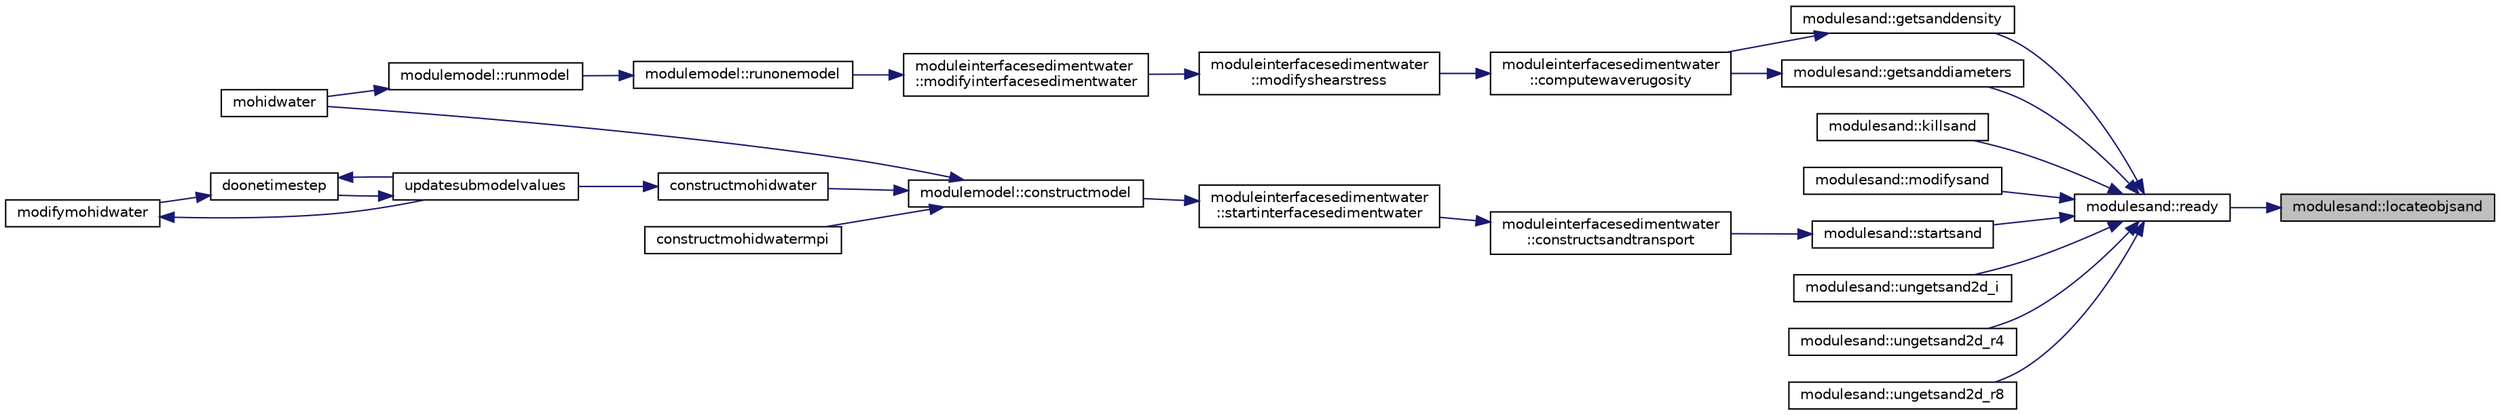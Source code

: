 digraph "modulesand::locateobjsand"
{
 // LATEX_PDF_SIZE
  edge [fontname="Helvetica",fontsize="10",labelfontname="Helvetica",labelfontsize="10"];
  node [fontname="Helvetica",fontsize="10",shape=record];
  rankdir="RL";
  Node1 [label="modulesand::locateobjsand",height=0.2,width=0.4,color="black", fillcolor="grey75", style="filled", fontcolor="black",tooltip=" "];
  Node1 -> Node2 [dir="back",color="midnightblue",fontsize="10",style="solid"];
  Node2 [label="modulesand::ready",height=0.2,width=0.4,color="black", fillcolor="white", style="filled",URL="$namespacemodulesand.html#a663024ee5ee19e5c00cce90c271934ea",tooltip=" "];
  Node2 -> Node3 [dir="back",color="midnightblue",fontsize="10",style="solid"];
  Node3 [label="modulesand::getsanddensity",height=0.2,width=0.4,color="black", fillcolor="white", style="filled",URL="$namespacemodulesand.html#a4e0db1b5661a069c0d842ef833c61439",tooltip=" "];
  Node3 -> Node4 [dir="back",color="midnightblue",fontsize="10",style="solid"];
  Node4 [label="moduleinterfacesedimentwater\l::computewaverugosity",height=0.2,width=0.4,color="black", fillcolor="white", style="filled",URL="$namespacemoduleinterfacesedimentwater.html#a25379264e67d8f64f1b5eb254353c22f",tooltip=" "];
  Node4 -> Node5 [dir="back",color="midnightblue",fontsize="10",style="solid"];
  Node5 [label="moduleinterfacesedimentwater\l::modifyshearstress",height=0.2,width=0.4,color="black", fillcolor="white", style="filled",URL="$namespacemoduleinterfacesedimentwater.html#a959fd8b47379cd24947cb35417c1563e",tooltip=" "];
  Node5 -> Node6 [dir="back",color="midnightblue",fontsize="10",style="solid"];
  Node6 [label="moduleinterfacesedimentwater\l::modifyinterfacesedimentwater",height=0.2,width=0.4,color="black", fillcolor="white", style="filled",URL="$namespacemoduleinterfacesedimentwater.html#ac36014e82a94f1ba694775e21f24b005",tooltip=" "];
  Node6 -> Node7 [dir="back",color="midnightblue",fontsize="10",style="solid"];
  Node7 [label="modulemodel::runonemodel",height=0.2,width=0.4,color="black", fillcolor="white", style="filled",URL="$namespacemodulemodel.html#ab22d85061a595a03c83c11766cba5587",tooltip=" "];
  Node7 -> Node8 [dir="back",color="midnightblue",fontsize="10",style="solid"];
  Node8 [label="modulemodel::runmodel",height=0.2,width=0.4,color="black", fillcolor="white", style="filled",URL="$namespacemodulemodel.html#a16a07d5b28a4877790acec46aed111b6",tooltip=" "];
  Node8 -> Node9 [dir="back",color="midnightblue",fontsize="10",style="solid"];
  Node9 [label="mohidwater",height=0.2,width=0.4,color="black", fillcolor="white", style="filled",URL="$_main_8_f90.html#a22cacab418d9e36dcaa8c3aef44b4185",tooltip=" "];
  Node2 -> Node10 [dir="back",color="midnightblue",fontsize="10",style="solid"];
  Node10 [label="modulesand::getsanddiameters",height=0.2,width=0.4,color="black", fillcolor="white", style="filled",URL="$namespacemodulesand.html#a622d6481ea9786885f9078db350e31ca",tooltip=" "];
  Node10 -> Node4 [dir="back",color="midnightblue",fontsize="10",style="solid"];
  Node2 -> Node11 [dir="back",color="midnightblue",fontsize="10",style="solid"];
  Node11 [label="modulesand::killsand",height=0.2,width=0.4,color="black", fillcolor="white", style="filled",URL="$namespacemodulesand.html#a29c3265b645ec50590d4d13545918a44",tooltip=" "];
  Node2 -> Node12 [dir="back",color="midnightblue",fontsize="10",style="solid"];
  Node12 [label="modulesand::modifysand",height=0.2,width=0.4,color="black", fillcolor="white", style="filled",URL="$namespacemodulesand.html#a72127773a460332746476a09b3380e49",tooltip=" "];
  Node2 -> Node13 [dir="back",color="midnightblue",fontsize="10",style="solid"];
  Node13 [label="modulesand::startsand",height=0.2,width=0.4,color="black", fillcolor="white", style="filled",URL="$namespacemodulesand.html#a40b3b2fd3451026e5dc113c11bf6ad57",tooltip=" "];
  Node13 -> Node14 [dir="back",color="midnightblue",fontsize="10",style="solid"];
  Node14 [label="moduleinterfacesedimentwater\l::constructsandtransport",height=0.2,width=0.4,color="black", fillcolor="white", style="filled",URL="$namespacemoduleinterfacesedimentwater.html#a73bbb1dff0427c5f11a6ca3dce2ac6fb",tooltip=" "];
  Node14 -> Node15 [dir="back",color="midnightblue",fontsize="10",style="solid"];
  Node15 [label="moduleinterfacesedimentwater\l::startinterfacesedimentwater",height=0.2,width=0.4,color="black", fillcolor="white", style="filled",URL="$namespacemoduleinterfacesedimentwater.html#ac4816996443451e1d6254c032bf000d5",tooltip=" "];
  Node15 -> Node16 [dir="back",color="midnightblue",fontsize="10",style="solid"];
  Node16 [label="modulemodel::constructmodel",height=0.2,width=0.4,color="black", fillcolor="white", style="filled",URL="$namespacemodulemodel.html#abcddd2b6e97f110b0c5b3bb00f069570",tooltip=" "];
  Node16 -> Node17 [dir="back",color="midnightblue",fontsize="10",style="solid"];
  Node17 [label="constructmohidwater",height=0.2,width=0.4,color="black", fillcolor="white", style="filled",URL="$_main_8_f90.html#abc6cfc7bca3f0c4dda032a34b9690319",tooltip=" "];
  Node17 -> Node18 [dir="back",color="midnightblue",fontsize="10",style="solid"];
  Node18 [label="updatesubmodelvalues",height=0.2,width=0.4,color="black", fillcolor="white", style="filled",URL="$_main_8_f90.html#a4c5ecbd810307fa557d4b4e6719c7fd1",tooltip=" "];
  Node18 -> Node19 [dir="back",color="midnightblue",fontsize="10",style="solid"];
  Node19 [label="doonetimestep",height=0.2,width=0.4,color="black", fillcolor="white", style="filled",URL="$_main_8_f90.html#a5a877f32d8c35a58c7bd824a65b07dba",tooltip=" "];
  Node19 -> Node20 [dir="back",color="midnightblue",fontsize="10",style="solid"];
  Node20 [label="modifymohidwater",height=0.2,width=0.4,color="black", fillcolor="white", style="filled",URL="$_main_8_f90.html#a98b6185e00bdaa093569c6645482e68b",tooltip=" "];
  Node20 -> Node18 [dir="back",color="midnightblue",fontsize="10",style="solid"];
  Node19 -> Node18 [dir="back",color="midnightblue",fontsize="10",style="solid"];
  Node16 -> Node21 [dir="back",color="midnightblue",fontsize="10",style="solid"];
  Node21 [label="constructmohidwatermpi",height=0.2,width=0.4,color="black", fillcolor="white", style="filled",URL="$_main_8_f90.html#a364d1a7b4621ef3a56c71daf2af5147e",tooltip=" "];
  Node16 -> Node9 [dir="back",color="midnightblue",fontsize="10",style="solid"];
  Node2 -> Node22 [dir="back",color="midnightblue",fontsize="10",style="solid"];
  Node22 [label="modulesand::ungetsand2d_i",height=0.2,width=0.4,color="black", fillcolor="white", style="filled",URL="$namespacemodulesand.html#a4daaa1c74789b3c8e2b813c33c5dd7f4",tooltip=" "];
  Node2 -> Node23 [dir="back",color="midnightblue",fontsize="10",style="solid"];
  Node23 [label="modulesand::ungetsand2d_r4",height=0.2,width=0.4,color="black", fillcolor="white", style="filled",URL="$namespacemodulesand.html#aebab0f132145eea11b487947d2b9b3f1",tooltip=" "];
  Node2 -> Node24 [dir="back",color="midnightblue",fontsize="10",style="solid"];
  Node24 [label="modulesand::ungetsand2d_r8",height=0.2,width=0.4,color="black", fillcolor="white", style="filled",URL="$namespacemodulesand.html#ab4572edb29539b65dc7c75cb29005448",tooltip=" "];
}
